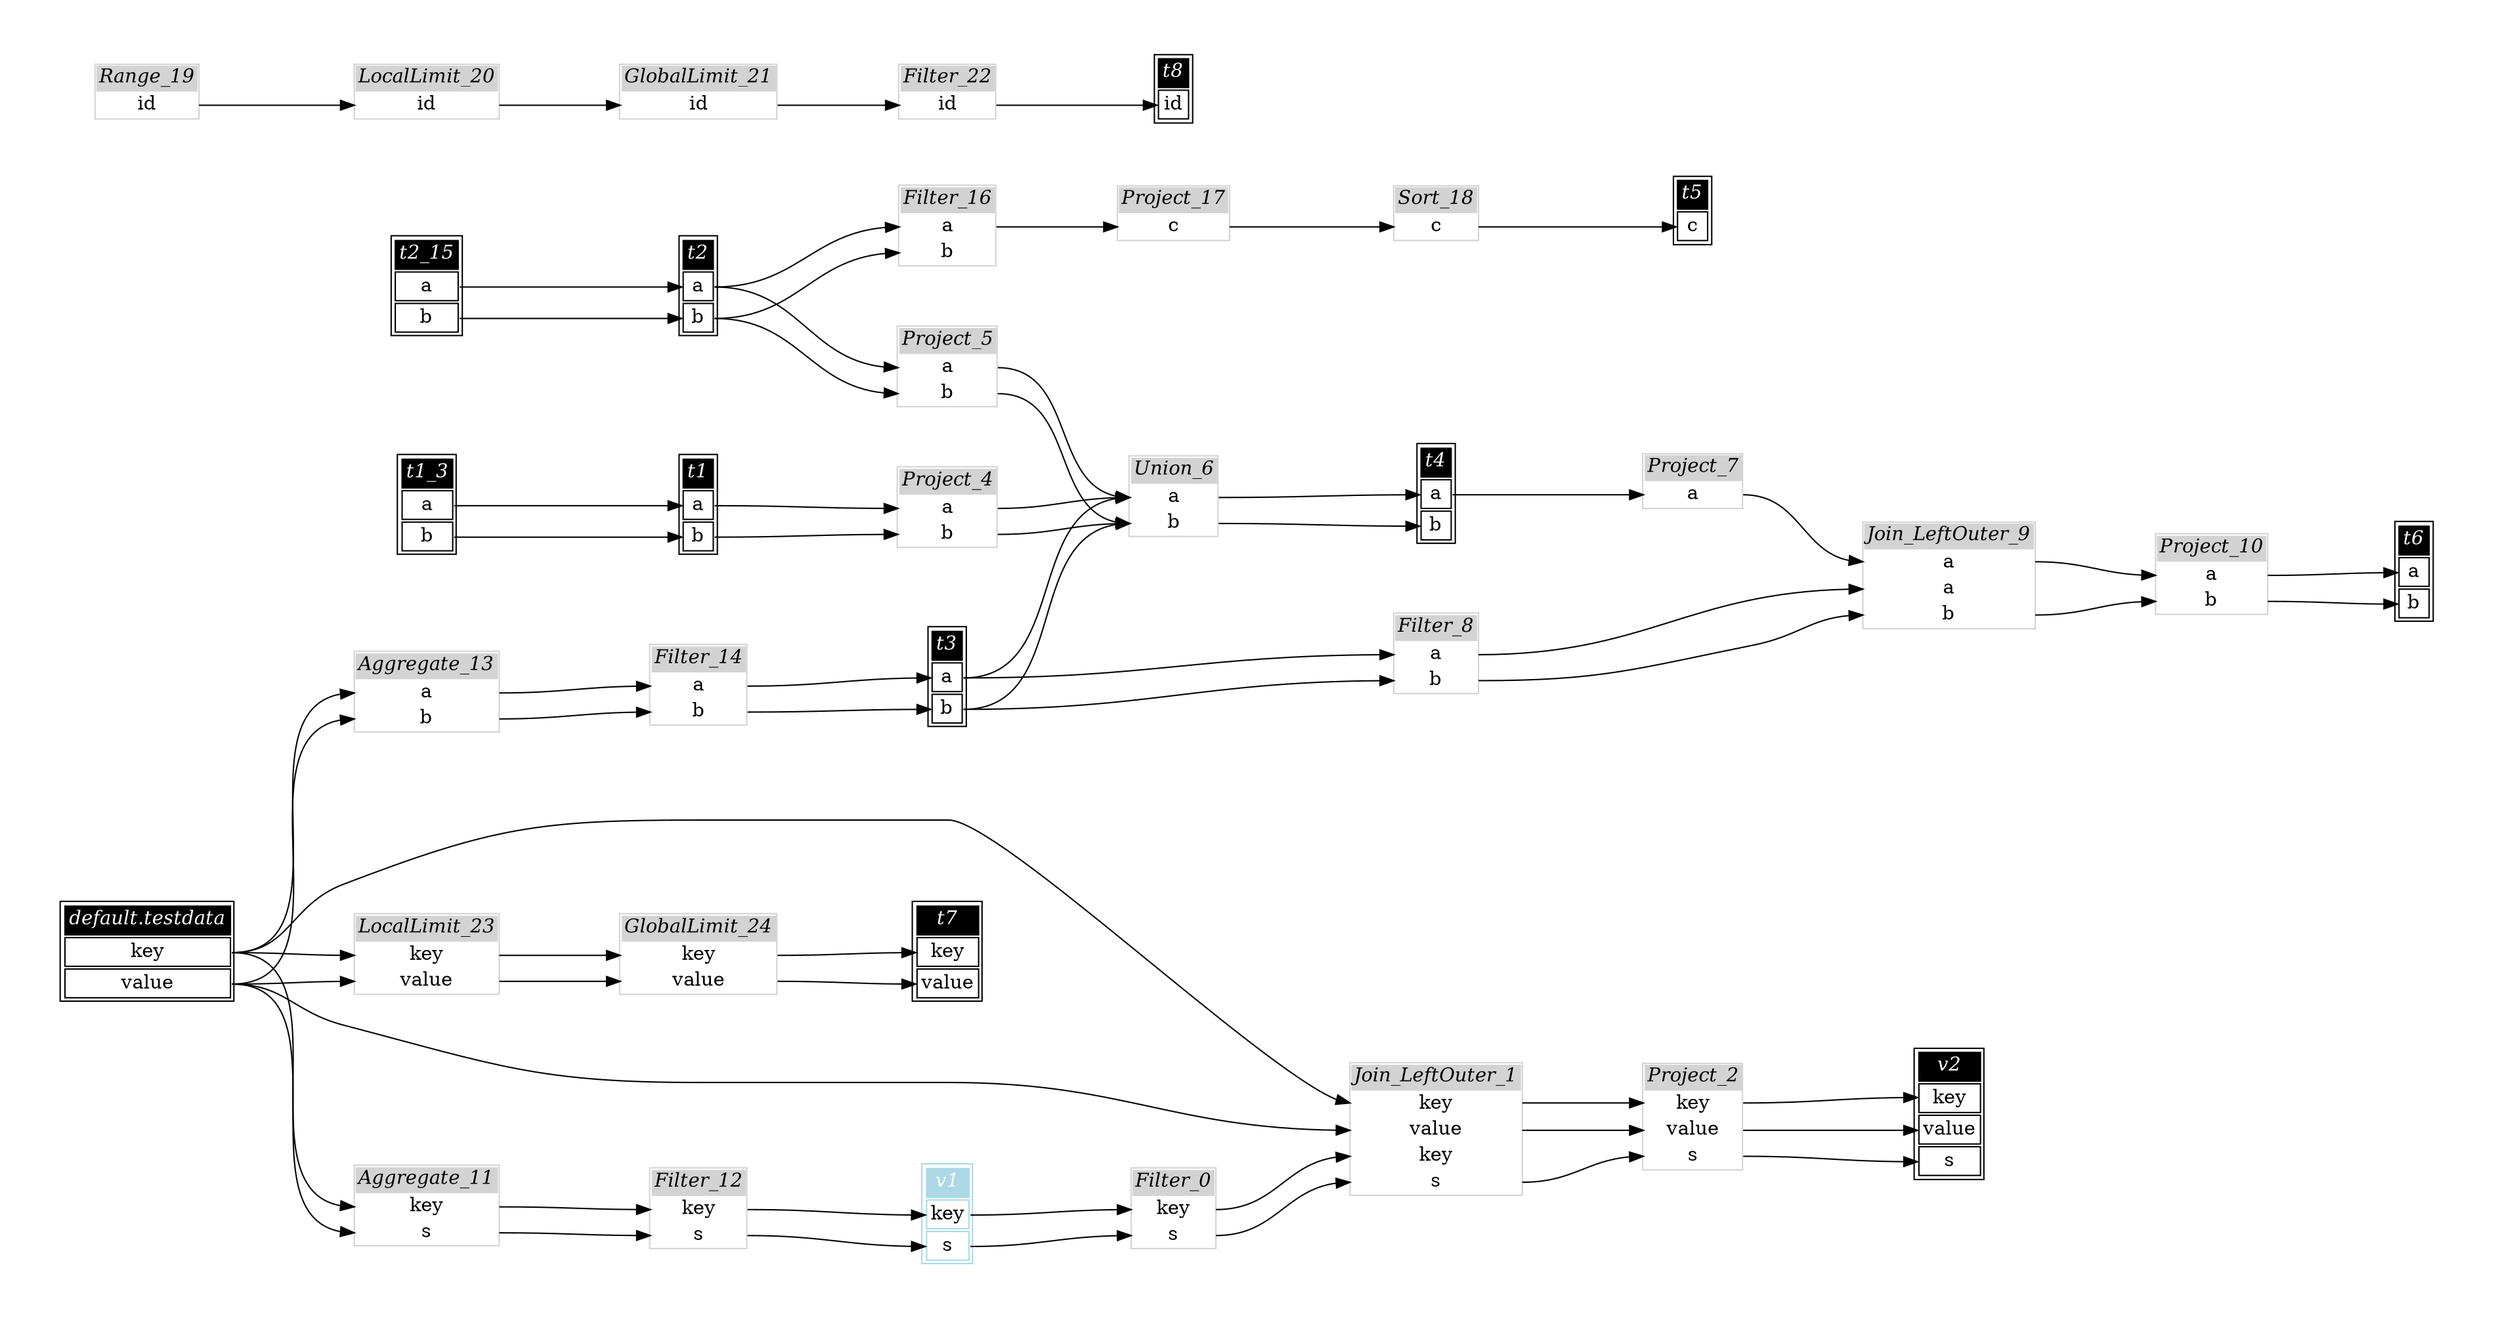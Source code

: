// Automatically generated by SQLFlowTestSuite


digraph {
  graph [pad="0.5" nodesep="0.5" ranksep="1" fontname="Helvetica" rankdir=LR];
  node [shape=plaintext]

  
"Aggregate_11" [label=<
<table color="lightgray" border="1" cellborder="0" cellspacing="0">
  <tr><td bgcolor="lightgray" port="nodeName"><i>Aggregate_11</i></td></tr>
  <tr><td port="0">key</td></tr>
<tr><td port="1">s</td></tr>
</table>>];
       

"Aggregate_13" [label=<
<table color="lightgray" border="1" cellborder="0" cellspacing="0">
  <tr><td bgcolor="lightgray" port="nodeName"><i>Aggregate_13</i></td></tr>
  <tr><td port="0">a</td></tr>
<tr><td port="1">b</td></tr>
</table>>];
       

"Filter_0" [label=<
<table color="lightgray" border="1" cellborder="0" cellspacing="0">
  <tr><td bgcolor="lightgray" port="nodeName"><i>Filter_0</i></td></tr>
  <tr><td port="0">key</td></tr>
<tr><td port="1">s</td></tr>
</table>>];
       

"Filter_12" [label=<
<table color="lightgray" border="1" cellborder="0" cellspacing="0">
  <tr><td bgcolor="lightgray" port="nodeName"><i>Filter_12</i></td></tr>
  <tr><td port="0">key</td></tr>
<tr><td port="1">s</td></tr>
</table>>];
       

"Filter_14" [label=<
<table color="lightgray" border="1" cellborder="0" cellspacing="0">
  <tr><td bgcolor="lightgray" port="nodeName"><i>Filter_14</i></td></tr>
  <tr><td port="0">a</td></tr>
<tr><td port="1">b</td></tr>
</table>>];
       

"Filter_16" [label=<
<table color="lightgray" border="1" cellborder="0" cellspacing="0">
  <tr><td bgcolor="lightgray" port="nodeName"><i>Filter_16</i></td></tr>
  <tr><td port="0">a</td></tr>
<tr><td port="1">b</td></tr>
</table>>];
       

"Filter_22" [label=<
<table color="lightgray" border="1" cellborder="0" cellspacing="0">
  <tr><td bgcolor="lightgray" port="nodeName"><i>Filter_22</i></td></tr>
  <tr><td port="0">id</td></tr>
</table>>];
       

"Filter_8" [label=<
<table color="lightgray" border="1" cellborder="0" cellspacing="0">
  <tr><td bgcolor="lightgray" port="nodeName"><i>Filter_8</i></td></tr>
  <tr><td port="0">a</td></tr>
<tr><td port="1">b</td></tr>
</table>>];
       

"GlobalLimit_21" [label=<
<table color="lightgray" border="1" cellborder="0" cellspacing="0">
  <tr><td bgcolor="lightgray" port="nodeName"><i>GlobalLimit_21</i></td></tr>
  <tr><td port="0">id</td></tr>
</table>>];
       

"GlobalLimit_24" [label=<
<table color="lightgray" border="1" cellborder="0" cellspacing="0">
  <tr><td bgcolor="lightgray" port="nodeName"><i>GlobalLimit_24</i></td></tr>
  <tr><td port="0">key</td></tr>
<tr><td port="1">value</td></tr>
</table>>];
       

"Join_LeftOuter_1" [label=<
<table color="lightgray" border="1" cellborder="0" cellspacing="0">
  <tr><td bgcolor="lightgray" port="nodeName"><i>Join_LeftOuter_1</i></td></tr>
  <tr><td port="0">key</td></tr>
<tr><td port="1">value</td></tr>
<tr><td port="2">key</td></tr>
<tr><td port="3">s</td></tr>
</table>>];
       

"Join_LeftOuter_9" [label=<
<table color="lightgray" border="1" cellborder="0" cellspacing="0">
  <tr><td bgcolor="lightgray" port="nodeName"><i>Join_LeftOuter_9</i></td></tr>
  <tr><td port="0">a</td></tr>
<tr><td port="1">a</td></tr>
<tr><td port="2">b</td></tr>
</table>>];
       

"LocalLimit_20" [label=<
<table color="lightgray" border="1" cellborder="0" cellspacing="0">
  <tr><td bgcolor="lightgray" port="nodeName"><i>LocalLimit_20</i></td></tr>
  <tr><td port="0">id</td></tr>
</table>>];
       

"LocalLimit_23" [label=<
<table color="lightgray" border="1" cellborder="0" cellspacing="0">
  <tr><td bgcolor="lightgray" port="nodeName"><i>LocalLimit_23</i></td></tr>
  <tr><td port="0">key</td></tr>
<tr><td port="1">value</td></tr>
</table>>];
       

"Project_10" [label=<
<table color="lightgray" border="1" cellborder="0" cellspacing="0">
  <tr><td bgcolor="lightgray" port="nodeName"><i>Project_10</i></td></tr>
  <tr><td port="0">a</td></tr>
<tr><td port="1">b</td></tr>
</table>>];
       

"Project_17" [label=<
<table color="lightgray" border="1" cellborder="0" cellspacing="0">
  <tr><td bgcolor="lightgray" port="nodeName"><i>Project_17</i></td></tr>
  <tr><td port="0">c</td></tr>
</table>>];
       

"Project_2" [label=<
<table color="lightgray" border="1" cellborder="0" cellspacing="0">
  <tr><td bgcolor="lightgray" port="nodeName"><i>Project_2</i></td></tr>
  <tr><td port="0">key</td></tr>
<tr><td port="1">value</td></tr>
<tr><td port="2">s</td></tr>
</table>>];
       

"Project_4" [label=<
<table color="lightgray" border="1" cellborder="0" cellspacing="0">
  <tr><td bgcolor="lightgray" port="nodeName"><i>Project_4</i></td></tr>
  <tr><td port="0">a</td></tr>
<tr><td port="1">b</td></tr>
</table>>];
       

"Project_5" [label=<
<table color="lightgray" border="1" cellborder="0" cellspacing="0">
  <tr><td bgcolor="lightgray" port="nodeName"><i>Project_5</i></td></tr>
  <tr><td port="0">a</td></tr>
<tr><td port="1">b</td></tr>
</table>>];
       

"Project_7" [label=<
<table color="lightgray" border="1" cellborder="0" cellspacing="0">
  <tr><td bgcolor="lightgray" port="nodeName"><i>Project_7</i></td></tr>
  <tr><td port="0">a</td></tr>
</table>>];
       

"Range_19" [label=<
<table color="lightgray" border="1" cellborder="0" cellspacing="0">
  <tr><td bgcolor="lightgray" port="nodeName"><i>Range_19</i></td></tr>
  <tr><td port="0">id</td></tr>
</table>>];
       

"Sort_18" [label=<
<table color="lightgray" border="1" cellborder="0" cellspacing="0">
  <tr><td bgcolor="lightgray" port="nodeName"><i>Sort_18</i></td></tr>
  <tr><td port="0">c</td></tr>
</table>>];
       

"Union_6" [label=<
<table color="lightgray" border="1" cellborder="0" cellspacing="0">
  <tr><td bgcolor="lightgray" port="nodeName"><i>Union_6</i></td></tr>
  <tr><td port="0">a</td></tr>
<tr><td port="1">b</td></tr>
</table>>];
       

"default.testdata" [color="black" label=<
<table>
  <tr><td bgcolor="black" port="nodeName"><i><font color="white">default.testdata</font></i></td></tr>
  <tr><td port="0">key</td></tr>
<tr><td port="1">value</td></tr>
</table>>];
       

"t1" [color="black" label=<
<table>
  <tr><td bgcolor="black" port="nodeName"><i><font color="white">t1</font></i></td></tr>
  <tr><td port="0">a</td></tr>
<tr><td port="1">b</td></tr>
</table>>];
       

"t1_3" [color="black" label=<
<table>
  <tr><td bgcolor="black" port="nodeName"><i><font color="white">t1_3</font></i></td></tr>
  <tr><td port="0">a</td></tr>
<tr><td port="1">b</td></tr>
</table>>];
       

"t2" [color="black" label=<
<table>
  <tr><td bgcolor="black" port="nodeName"><i><font color="white">t2</font></i></td></tr>
  <tr><td port="0">a</td></tr>
<tr><td port="1">b</td></tr>
</table>>];
       

"t2_15" [color="black" label=<
<table>
  <tr><td bgcolor="black" port="nodeName"><i><font color="white">t2_15</font></i></td></tr>
  <tr><td port="0">a</td></tr>
<tr><td port="1">b</td></tr>
</table>>];
       

"t3" [color="black" label=<
<table>
  <tr><td bgcolor="black" port="nodeName"><i><font color="white">t3</font></i></td></tr>
  <tr><td port="0">a</td></tr>
<tr><td port="1">b</td></tr>
</table>>];
       

"t4" [color="black" label=<
<table>
  <tr><td bgcolor="black" port="nodeName"><i><font color="white">t4</font></i></td></tr>
  <tr><td port="0">a</td></tr>
<tr><td port="1">b</td></tr>
</table>>];
       

"t5" [color="black" label=<
<table>
  <tr><td bgcolor="black" port="nodeName"><i><font color="white">t5</font></i></td></tr>
  <tr><td port="0">c</td></tr>
</table>>];
       

"t6" [color="black" label=<
<table>
  <tr><td bgcolor="black" port="nodeName"><i><font color="white">t6</font></i></td></tr>
  <tr><td port="0">a</td></tr>
<tr><td port="1">b</td></tr>
</table>>];
       

"t7" [color="black" label=<
<table>
  <tr><td bgcolor="black" port="nodeName"><i><font color="white">t7</font></i></td></tr>
  <tr><td port="0">key</td></tr>
<tr><td port="1">value</td></tr>
</table>>];
       

"t8" [color="black" label=<
<table>
  <tr><td bgcolor="black" port="nodeName"><i><font color="white">t8</font></i></td></tr>
  <tr><td port="0">id</td></tr>
</table>>];
       

"v1" [color="lightblue" label=<
<table>
  <tr><td bgcolor="lightblue" port="nodeName"><i><font color="white">v1</font></i></td></tr>
  <tr><td port="0">key</td></tr>
<tr><td port="1">s</td></tr>
</table>>];
       

"v2" [color="black" label=<
<table>
  <tr><td bgcolor="black" port="nodeName"><i><font color="white">v2</font></i></td></tr>
  <tr><td port="0">key</td></tr>
<tr><td port="1">value</td></tr>
<tr><td port="2">s</td></tr>
</table>>];
       
  "Aggregate_11":0 -> "Filter_12":0;
"Aggregate_11":1 -> "Filter_12":1;
"Aggregate_13":0 -> "Filter_14":0;
"Aggregate_13":1 -> "Filter_14":1;
"Filter_0":0 -> "Join_LeftOuter_1":2;
"Filter_0":1 -> "Join_LeftOuter_1":3;
"Filter_12":0 -> "v1":0;
"Filter_12":1 -> "v1":1;
"Filter_14":0 -> "t3":0;
"Filter_14":1 -> "t3":1;
"Filter_16":0 -> "Project_17":0;
"Filter_22":0 -> "t8":0;
"Filter_8":0 -> "Join_LeftOuter_9":1;
"Filter_8":1 -> "Join_LeftOuter_9":2;
"GlobalLimit_21":0 -> "Filter_22":0;
"GlobalLimit_24":0 -> "t7":0;
"GlobalLimit_24":1 -> "t7":1;
"Join_LeftOuter_1":0 -> "Project_2":0;
"Join_LeftOuter_1":1 -> "Project_2":1;
"Join_LeftOuter_1":3 -> "Project_2":2;
"Join_LeftOuter_9":0 -> "Project_10":0;
"Join_LeftOuter_9":2 -> "Project_10":1;
"LocalLimit_20":0 -> "GlobalLimit_21":0;
"LocalLimit_23":0 -> "GlobalLimit_24":0;
"LocalLimit_23":1 -> "GlobalLimit_24":1;
"Project_10":0 -> "t6":0;
"Project_10":1 -> "t6":1;
"Project_17":0 -> "Sort_18":0;
"Project_2":0 -> "v2":0;
"Project_2":1 -> "v2":1;
"Project_2":2 -> "v2":2;
"Project_4":0 -> "Union_6":0
"Project_4":1 -> "Union_6":1
"Project_5":0 -> "Union_6":0
"Project_5":1 -> "Union_6":1
"Project_7":0 -> "Join_LeftOuter_9":0;
"Range_19":0 -> "LocalLimit_20":0;
"Sort_18":0 -> "t5":0;
"Union_6":0 -> "t4":0;
"Union_6":1 -> "t4":1;
"default.testdata":0 -> "Aggregate_11":0;
"default.testdata":0 -> "Aggregate_13":0;
"default.testdata":0 -> "Join_LeftOuter_1":0;
"default.testdata":0 -> "LocalLimit_23":0;
"default.testdata":1 -> "Aggregate_11":1;
"default.testdata":1 -> "Aggregate_13":1;
"default.testdata":1 -> "Join_LeftOuter_1":1;
"default.testdata":1 -> "LocalLimit_23":1;
"t1":0 -> "Project_4":0;
"t1":1 -> "Project_4":1;
"t1_3":0 -> "t1":0;
"t1_3":1 -> "t1":1;
"t2":0 -> "Filter_16":0;
"t2":0 -> "Project_5":0;
"t2":1 -> "Filter_16":1;
"t2":1 -> "Project_5":1;
"t2_15":0 -> "t2":0;
"t2_15":1 -> "t2":1;
"t3":0 -> "Filter_8":0;
"t3":0 -> "Union_6":0
"t3":1 -> "Filter_8":1;
"t3":1 -> "Union_6":1
"t4":0 -> "Project_7":0;
"v1":0 -> "Filter_0":0;
"v1":1 -> "Filter_0":1;
}
       